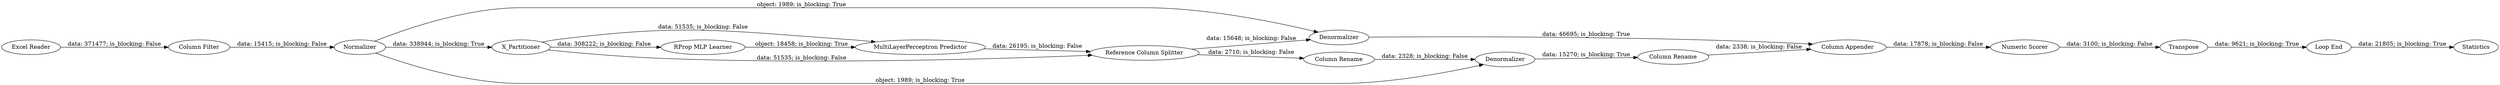digraph {
	"6231315071783888490_81" [label=X_Partitioner]
	"6231315071783888490_59" [label=Transpose]
	"6231315071783888490_72" [label="Loop End"]
	"6231315071783888490_24" [label="RProp MLP Learner"]
	"6231315071783888490_27" [label="Reference Column Splitter"]
	"6231315071783888490_33" [label="Numeric Scorer"]
	"6231315071783888490_26" [label=Normalizer]
	"6231315071783888490_80" [label=Statistics]
	"6231315071783888490_23" [label="Column Filter"]
	"6231315071783888490_29" [label=Denormalizer]
	"6231315071783888490_34" [label="Excel Reader"]
	"6231315071783888490_28" [label=Denormalizer]
	"6231315071783888490_32" [label="Column Appender"]
	"6231315071783888490_31" [label="Column Rename"]
	"6231315071783888490_25" [label="MultiLayerPerceptron Predictor"]
	"6231315071783888490_30" [label="Column Rename"]
	"6231315071783888490_59" -> "6231315071783888490_72" [label="data: 9621; is_blocking: True"]
	"6231315071783888490_30" -> "6231315071783888490_29" [label="data: 2328; is_blocking: False"]
	"6231315071783888490_81" -> "6231315071783888490_27" [label="data: 51535; is_blocking: False"]
	"6231315071783888490_27" -> "6231315071783888490_28" [label="data: 15648; is_blocking: False"]
	"6231315071783888490_26" -> "6231315071783888490_29" [label="object: 1989; is_blocking: True"]
	"6231315071783888490_27" -> "6231315071783888490_30" [label="data: 2710; is_blocking: False"]
	"6231315071783888490_81" -> "6231315071783888490_24" [label="data: 308222; is_blocking: False"]
	"6231315071783888490_31" -> "6231315071783888490_32" [label="data: 2338; is_blocking: False"]
	"6231315071783888490_81" -> "6231315071783888490_25" [label="data: 51535; is_blocking: False"]
	"6231315071783888490_33" -> "6231315071783888490_59" [label="data: 3100; is_blocking: False"]
	"6231315071783888490_26" -> "6231315071783888490_81" [label="data: 338944; is_blocking: True"]
	"6231315071783888490_29" -> "6231315071783888490_31" [label="data: 15270; is_blocking: True"]
	"6231315071783888490_25" -> "6231315071783888490_27" [label="data: 26195; is_blocking: False"]
	"6231315071783888490_32" -> "6231315071783888490_33" [label="data: 17878; is_blocking: False"]
	"6231315071783888490_72" -> "6231315071783888490_80" [label="data: 21805; is_blocking: True"]
	"6231315071783888490_34" -> "6231315071783888490_23" [label="data: 371477; is_blocking: False"]
	"6231315071783888490_24" -> "6231315071783888490_25" [label="object: 18458; is_blocking: True"]
	"6231315071783888490_28" -> "6231315071783888490_32" [label="data: 46695; is_blocking: True"]
	"6231315071783888490_23" -> "6231315071783888490_26" [label="data: 15415; is_blocking: False"]
	"6231315071783888490_26" -> "6231315071783888490_28" [label="object: 1989; is_blocking: True"]
	rankdir=LR
}
